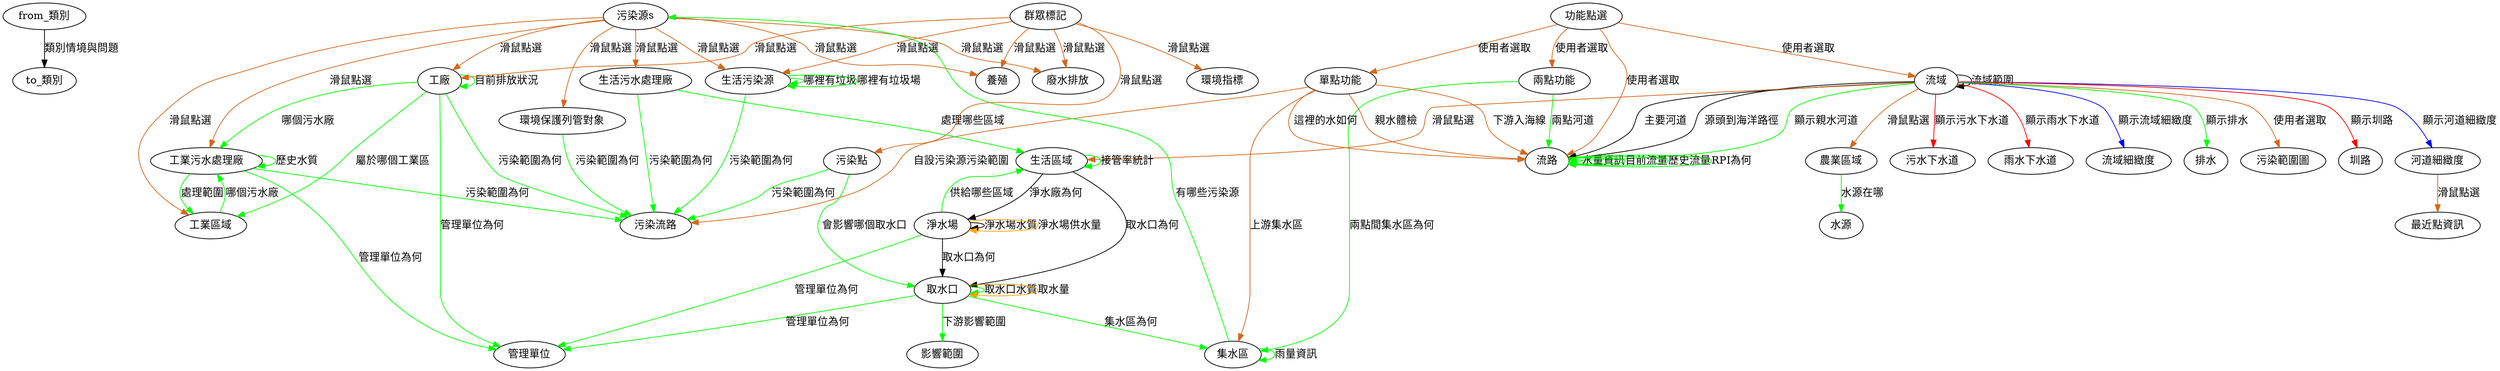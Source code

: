 digraph G {
	"from_類別"->"to_類別"[label="類別情境與問題",color="black",style=""]
	"工業污水處理廠"->"污染流路"[label="污染範圍為何",color="green",style=""]
	"工業污水處理廠"->"工業區域"[label="處理範圍",color="green",style=""]
	"工業污水處理廠"->"管理單位"[label="管理單位為何",color="green",style=""]
	"工業污水處理廠"->"工業污水處理廠"[label="歷史水質",color="green",style=""]
	"工業區域"->"工業污水處理廠"[label="哪個污水廠",color="green",style=""]
	"工廠"->"工廠"[label="目前排放狀況",color="green",style=""]
	"工廠"->"污染流路"[label="污染範圍為何",color="green",style=""]
	"工廠"->"工業污水處理廠"[label="哪個污水廠",color="green",style=""]
	"工廠"->"管理單位"[label="管理單位為何",color="green",style=""]
	"工廠"->"工業區域"[label="屬於哪個工業區",color="green",style=""]
	"功能點選"->"兩點功能"[label="使用者選取",color="chocolate",style=""]
	"功能點選"->"單點功能"[label="使用者選取",color="chocolate",style=""]
	"功能點選"->"流域"[label="使用者選取",color="chocolate",style=""]
	"功能點選"->"流路"[label="使用者選取",color="chocolate",style=""]
	"生活污水處理廠"->"污染流路"[label="污染範圍為何",color="green",style=""]
	"生活污水處理廠"->"生活區域"[label="處理哪些區域",color="green",style=""]
	"生活污染源"->"污染流路"[label="污染範圍為何",color="green",style=""]
	"生活污染源"->"生活污染源"[label="哪裡有垃圾",color="green",style=""]
	"生活污染源"->"生活污染源"[label="哪裡有垃圾場",color="green",style=""]
	"生活區域"->"取水口"[label="取水口為何",color="black",style=""]
	"生活區域"->"生活區域"[label="接管率統計",color="green",style=""]
	"生活區域"->"淨水場"[label="淨水廠為何",color="black",style=""]
	"污染源s"->"工廠"[label="滑鼠點選",color="chocolate",style=""]
	"污染源s"->"工業區域"[label="滑鼠點選",color="chocolate",style=""]
	"污染源s"->"生活污染源"[label="滑鼠點選",color="chocolate",style=""]
	"污染源s"->"工業污水處理廠"[label="滑鼠點選",color="chocolate",style=""]
	"污染源s"->"生活污水處理廠"[label="滑鼠點選",color="chocolate",style=""]
	"污染源s"->"環境保護列管對象"[label="滑鼠點選",color="chocolate",style=""]
	"污染源s"->"廢水排放"[label="滑鼠點選",color="chocolate",style=""]
	"污染源s"->"養殖"[label="滑鼠點選",color="chocolate",style=""]
	"污染點"->"污染流路"[label="污染範圍為何",color="green",style=""]
	"污染點"->"取水口"[label="會影響哪個取水口",color="green",style=""]
	"兩點功能"->"流路"[label="兩點河道",color="green",style=""]
	"兩點功能"->"集水區"[label="兩點間集水區為何",color="green",style=""]
	"取水口"->"影響範圍"[label="下游影響範圍",color="green",style=""]
	"取水口"->"取水口"[label="取水口水質",color="green",style=""]
	"取水口"->"取水口"[label="取水量",color="orange",style=""]
	"取水口"->"集水區"[label="集水區為何",color="green",style=""]
	"取水口"->"管理單位"[label="管理單位為何",color="green",style=""]
	"河道細緻度"->"最近點資訊"[label="滑鼠點選",color="chocolate",style=""]
	"流域"->"流域"[label="流域範圍",color="black",style=""]
	"流域"->"流路"[label="主要河道",color="black",style=""]
	"流域"->"污染範圍圖"[label="使用者選取",color="chocolate",style=""]
	"流域"->"流路"[label="源頭到海洋路徑",color="black",style=""]
	"流域"->"生活區域"[label="滑鼠點選",color="chocolate",style=""]
	"流域"->"農業區域"[label="滑鼠點選",color="chocolate",style=""]
	"流域"->"圳路"[label="顯示圳路",color="red",style=""]
	"流域"->"污水下水道"[label="顯示污水下水道",color="red",style=""]
	"流域"->"河道細緻度"[label="顯示河道細緻度",color="blue",style=""]
	"流域"->"雨水下水道"[label="顯示雨水下水道",color="red",style=""]
	"流域"->"流域細緻度"[label="顯示流域細緻度",color="blue",style=""]
	"流域"->"排水"[label="顯示排水",color="green",style=""]
	"流域"->"流路"[label="顯示親水河道",color="green",style=""]
	"流路"->"流路"[label="水量資訊",color="green",style=""]
	"流路"->"流路"[label="目前流量",color="green",style=""]
	"流路"->"流路"[label="歷史流量",color="green",style=""]
	"流路"->"流路"[label="RPI為何",color="green",style=""]
	"淨水場"->"生活區域"[label="供給哪些區域",color="green",style=""]
	"淨水場"->"取水口"[label="取水口為何",color="black",style=""]
	"淨水場"->"淨水場"[label="淨水場水質",color="black",style=""]
	"淨水場"->"淨水場"[label="淨水場供水量",color="orange",style=""]
	"淨水場"->"管理單位"[label="管理單位為何",color="green",style=""]
	"單點功能"->"集水區"[label="上游集水區",color="chocolate",style=""]
	"單點功能"->"流路"[label="下游入海線",color="chocolate",style=""]
	"單點功能"->"污染流路"[label="自設污染源污染範圍",color="chocolate",style=""]
	"單點功能"->"流路"[label="這裡的水如何",color="chocolate",style=""]
	"單點功能"->"流路"[label="親水體檢",color="chocolate",style=""]
	"集水區"->"污染源s"[label="有哪些污染源",color="green",style=""]
	"集水區"->"集水區"[label="雨量資訊",color="green",style=""]
	"群眾標記"->"污染點"[label="滑鼠點選",color="chocolate",style=""]
	"群眾標記"->"廢水排放"[label="滑鼠點選",color="chocolate",style=""]
	"群眾標記"->"工廠"[label="滑鼠點選",color="chocolate",style=""]
	"群眾標記"->"養殖"[label="滑鼠點選",color="chocolate",style=""]
	"群眾標記"->"生活污染源"[label="滑鼠點選",color="chocolate",style=""]
	"群眾標記"->"環境指標"[label="滑鼠點選",color="chocolate",style=""]
	"農業區域"->"水源"[label="水源在哪",color="green",style=""]
	"環境保護列管對象"->"污染流路"[label="污染範圍為何",color="green",style=""]
}

